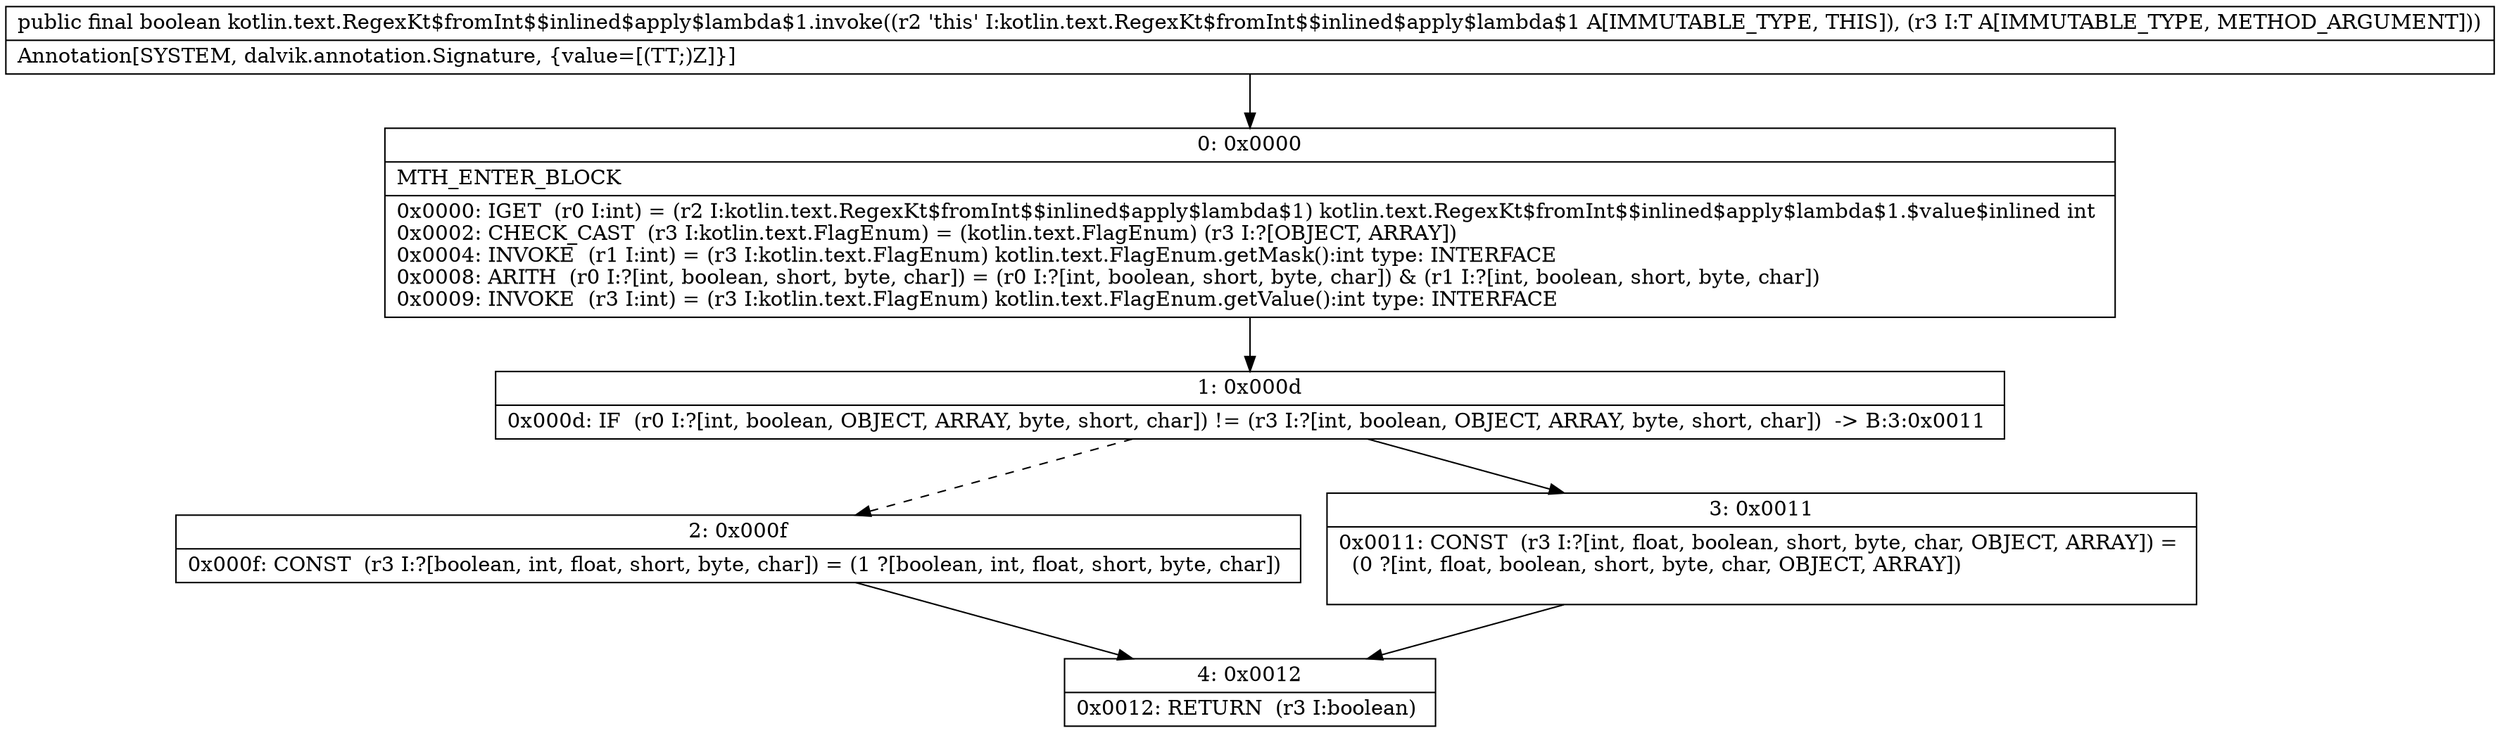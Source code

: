 digraph "CFG forkotlin.text.RegexKt$fromInt$$inlined$apply$lambda$1.invoke(Ljava\/lang\/Enum;)Z" {
Node_0 [shape=record,label="{0\:\ 0x0000|MTH_ENTER_BLOCK\l|0x0000: IGET  (r0 I:int) = (r2 I:kotlin.text.RegexKt$fromInt$$inlined$apply$lambda$1) kotlin.text.RegexKt$fromInt$$inlined$apply$lambda$1.$value$inlined int \l0x0002: CHECK_CAST  (r3 I:kotlin.text.FlagEnum) = (kotlin.text.FlagEnum) (r3 I:?[OBJECT, ARRAY]) \l0x0004: INVOKE  (r1 I:int) = (r3 I:kotlin.text.FlagEnum) kotlin.text.FlagEnum.getMask():int type: INTERFACE \l0x0008: ARITH  (r0 I:?[int, boolean, short, byte, char]) = (r0 I:?[int, boolean, short, byte, char]) & (r1 I:?[int, boolean, short, byte, char]) \l0x0009: INVOKE  (r3 I:int) = (r3 I:kotlin.text.FlagEnum) kotlin.text.FlagEnum.getValue():int type: INTERFACE \l}"];
Node_1 [shape=record,label="{1\:\ 0x000d|0x000d: IF  (r0 I:?[int, boolean, OBJECT, ARRAY, byte, short, char]) != (r3 I:?[int, boolean, OBJECT, ARRAY, byte, short, char])  \-\> B:3:0x0011 \l}"];
Node_2 [shape=record,label="{2\:\ 0x000f|0x000f: CONST  (r3 I:?[boolean, int, float, short, byte, char]) = (1 ?[boolean, int, float, short, byte, char]) \l}"];
Node_3 [shape=record,label="{3\:\ 0x0011|0x0011: CONST  (r3 I:?[int, float, boolean, short, byte, char, OBJECT, ARRAY]) = \l  (0 ?[int, float, boolean, short, byte, char, OBJECT, ARRAY])\l \l}"];
Node_4 [shape=record,label="{4\:\ 0x0012|0x0012: RETURN  (r3 I:boolean) \l}"];
MethodNode[shape=record,label="{public final boolean kotlin.text.RegexKt$fromInt$$inlined$apply$lambda$1.invoke((r2 'this' I:kotlin.text.RegexKt$fromInt$$inlined$apply$lambda$1 A[IMMUTABLE_TYPE, THIS]), (r3 I:T A[IMMUTABLE_TYPE, METHOD_ARGUMENT]))  | Annotation[SYSTEM, dalvik.annotation.Signature, \{value=[(TT;)Z]\}]\l}"];
MethodNode -> Node_0;
Node_0 -> Node_1;
Node_1 -> Node_2[style=dashed];
Node_1 -> Node_3;
Node_2 -> Node_4;
Node_3 -> Node_4;
}

